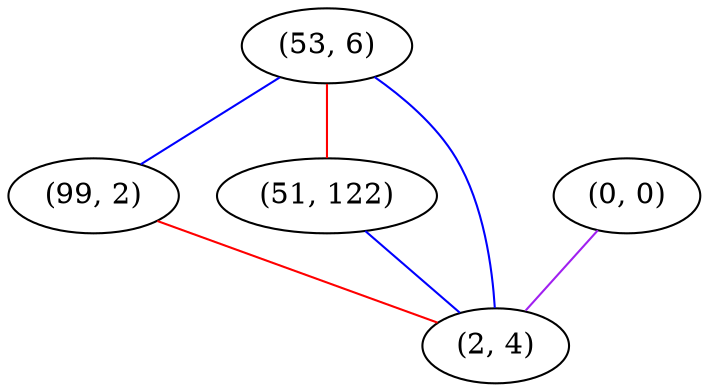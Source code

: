 graph "" {
"(53, 6)";
"(99, 2)";
"(0, 0)";
"(51, 122)";
"(2, 4)";
"(53, 6)" -- "(51, 122)"  [color=red, key=0, weight=1];
"(53, 6)" -- "(2, 4)"  [color=blue, key=0, weight=3];
"(53, 6)" -- "(99, 2)"  [color=blue, key=0, weight=3];
"(99, 2)" -- "(2, 4)"  [color=red, key=0, weight=1];
"(0, 0)" -- "(2, 4)"  [color=purple, key=0, weight=4];
"(51, 122)" -- "(2, 4)"  [color=blue, key=0, weight=3];
}
